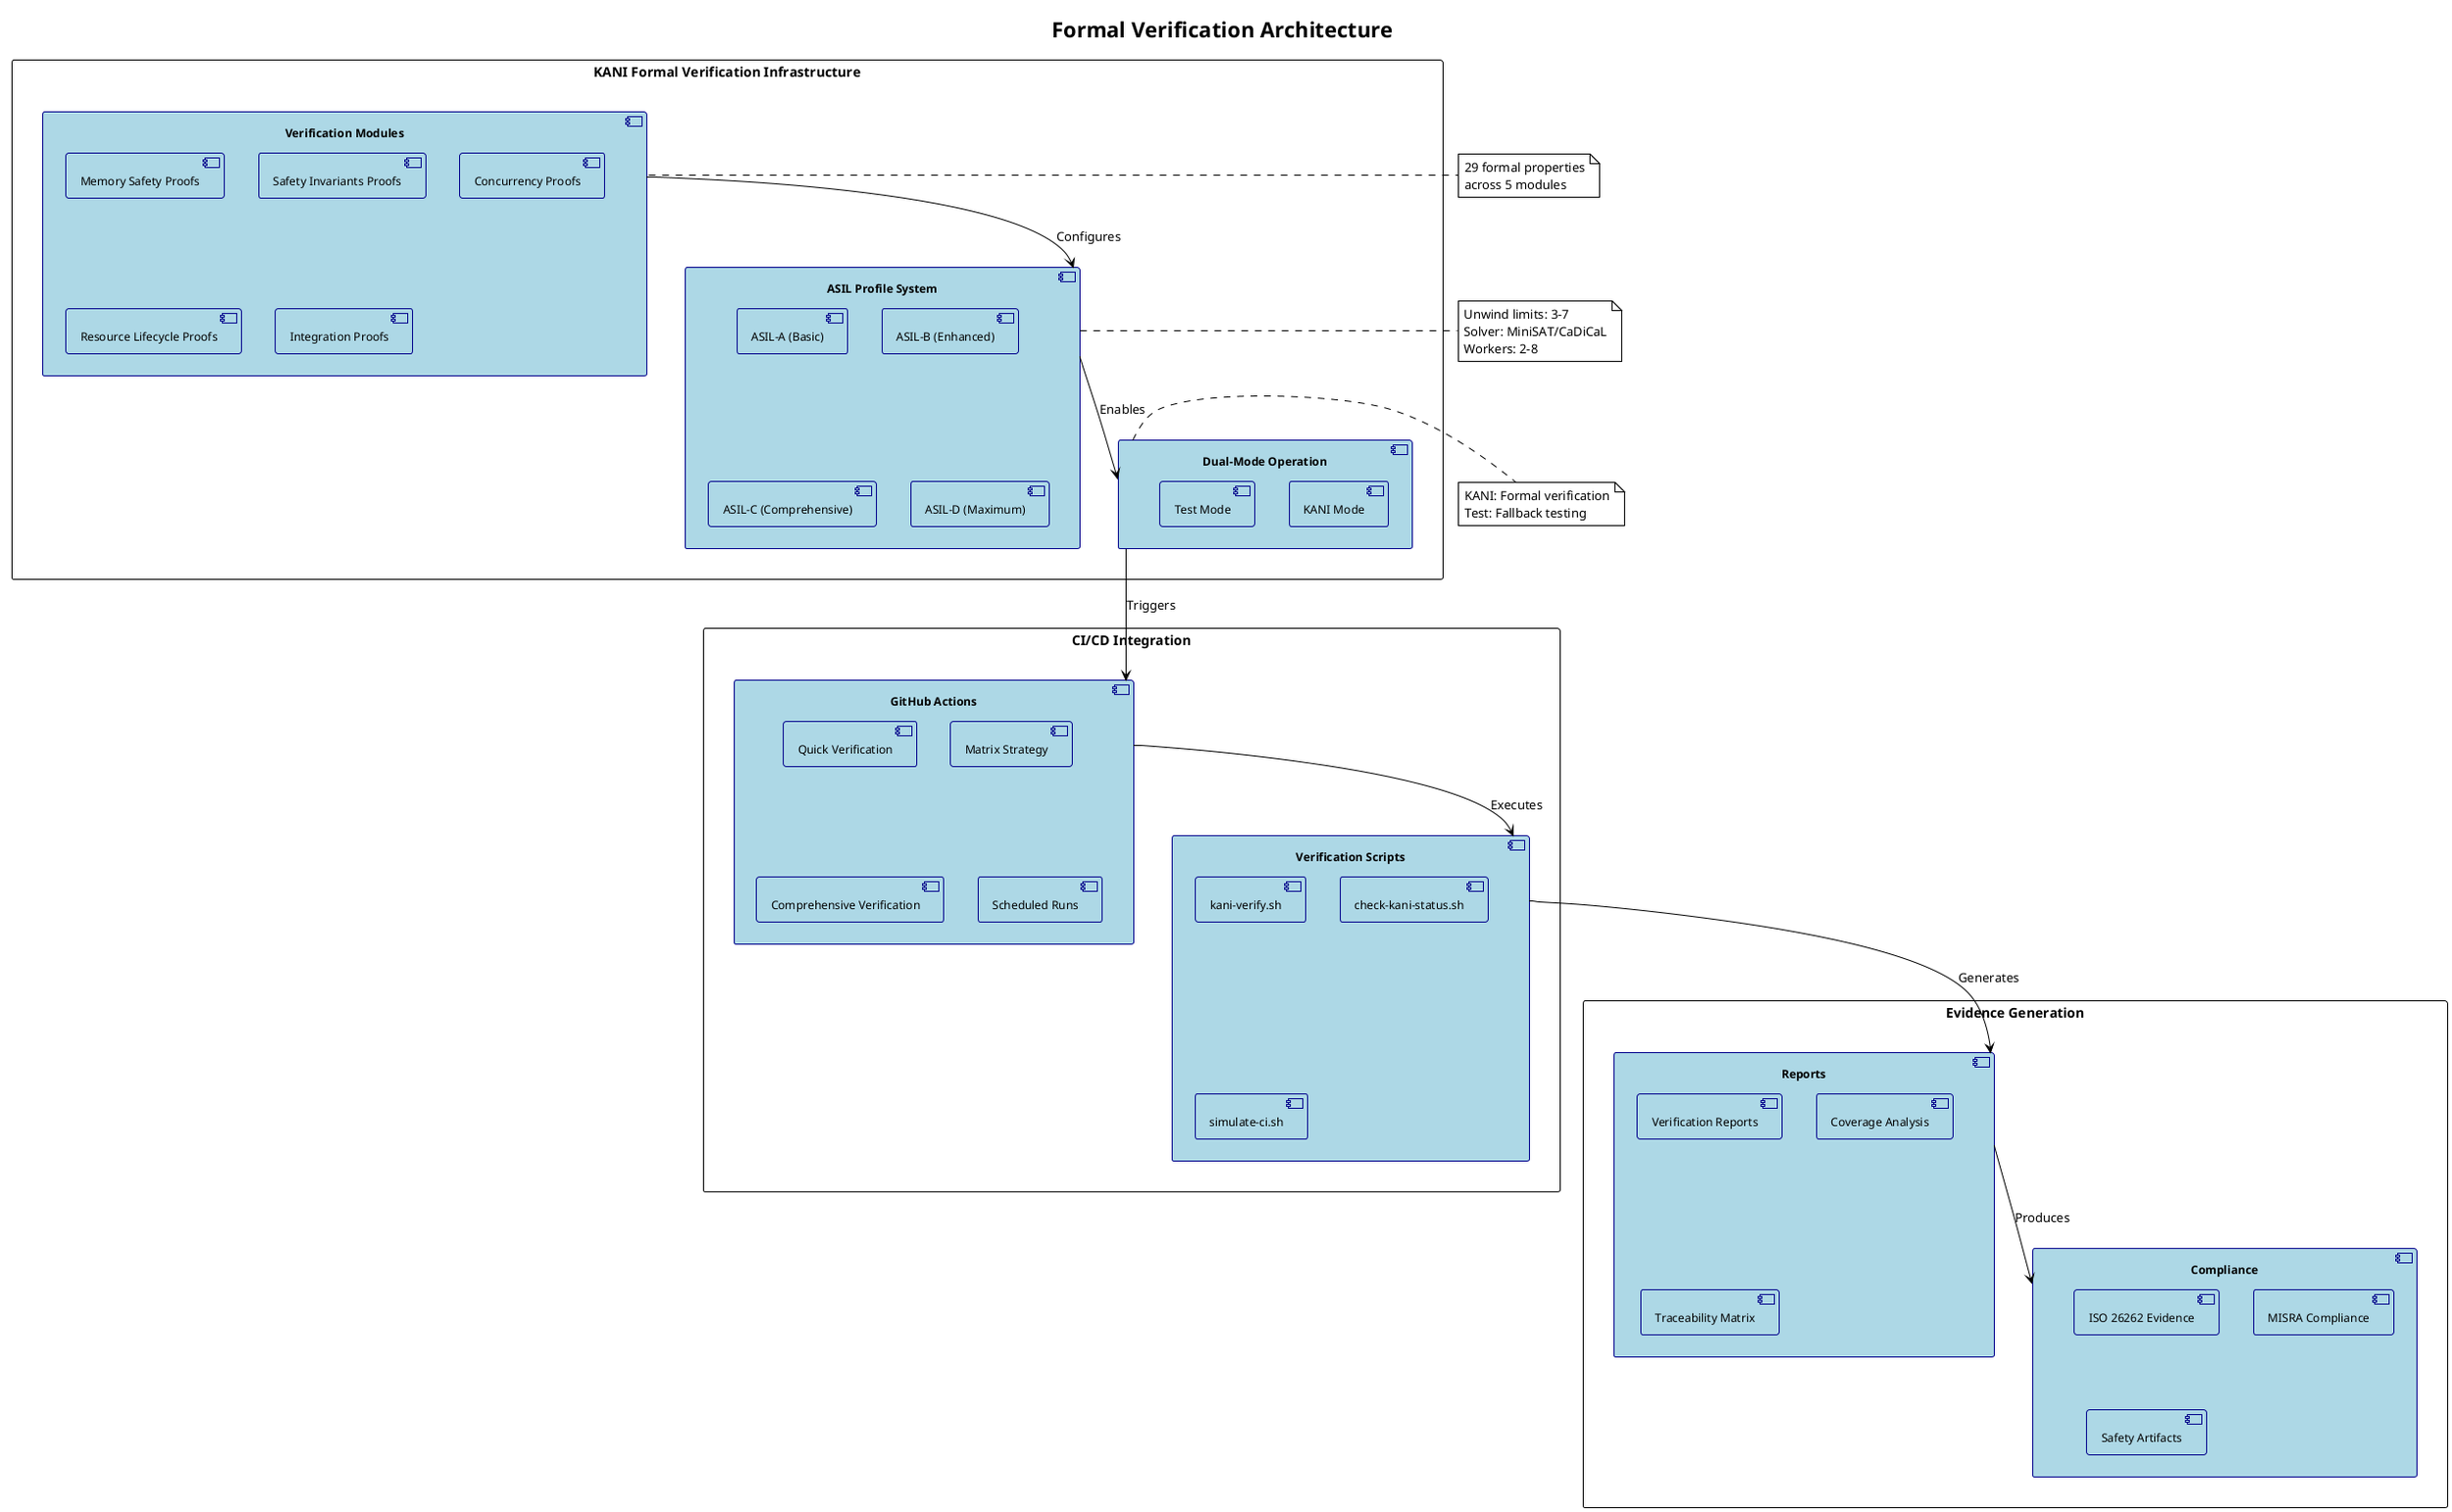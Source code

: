 @startuml formal_verification_architecture
!theme plain
title Formal Verification Architecture

skinparam packageStyle rectangle
skinparam component {
    BackgroundColor LightBlue
    BorderColor DarkBlue
    FontSize 12
}

package "KANI Formal Verification Infrastructure" {
    component "Verification Modules" as VM {
        [Memory Safety Proofs]
        [Safety Invariants Proofs]
        [Concurrency Proofs]
        [Resource Lifecycle Proofs]
        [Integration Proofs]
    }
    
    component "ASIL Profile System" as ASIL {
        [ASIL-A (Basic)]
        [ASIL-B (Enhanced)]
        [ASIL-C (Comprehensive)]
        [ASIL-D (Maximum)]
    }
    
    component "Dual-Mode Operation" as DMO {
        [KANI Mode]
        [Test Mode]
    }
}

package "CI/CD Integration" {
    component "GitHub Actions" as GHA {
        [Quick Verification]
        [Matrix Strategy]
        [Comprehensive Verification]
        [Scheduled Runs]
    }
    
    component "Verification Scripts" as VS {
        [kani-verify.sh]
        [check-kani-status.sh]
        [simulate-ci.sh]
    }
}

package "Evidence Generation" {
    component "Reports" as REP {
        [Verification Reports]
        [Coverage Analysis]
        [Traceability Matrix]
    }
    
    component "Compliance" as COMP {
        [ISO 26262 Evidence]
        [MISRA Compliance]
        [Safety Artifacts]
    }
}

VM --> ASIL : "Configures"
ASIL --> DMO : "Enables"
DMO --> GHA : "Triggers"
GHA --> VS : "Executes"
VS --> REP : "Generates"
REP --> COMP : "Produces"

note right of VM
  29 formal properties
  across 5 modules
end note

note right of ASIL
  Unwind limits: 3-7
  Solver: MiniSAT/CaDiCaL
  Workers: 2-8
end note

note right of DMO
  KANI: Formal verification
  Test: Fallback testing
end note

@enduml